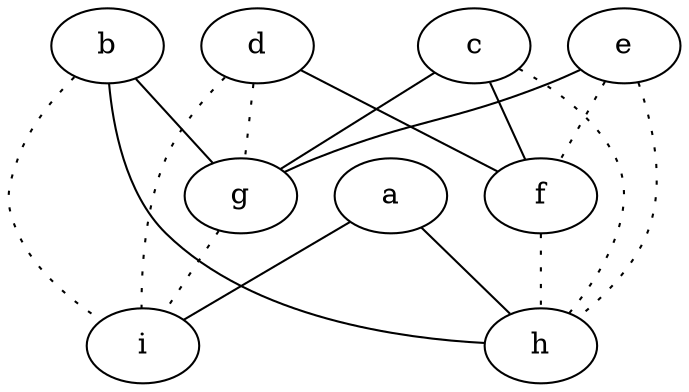 graph {
a -- h;
a -- i;
b -- g;
b -- h;
b -- i [style=dotted];
c -- f;
c -- g;
c -- h [style=dotted];
d -- f;
d -- g [style=dotted];
d -- i [style=dotted];
e -- f [style=dotted];
e -- g;
e -- h [style=dotted];
f -- h [style=dotted];
g -- i [style=dotted];
}

